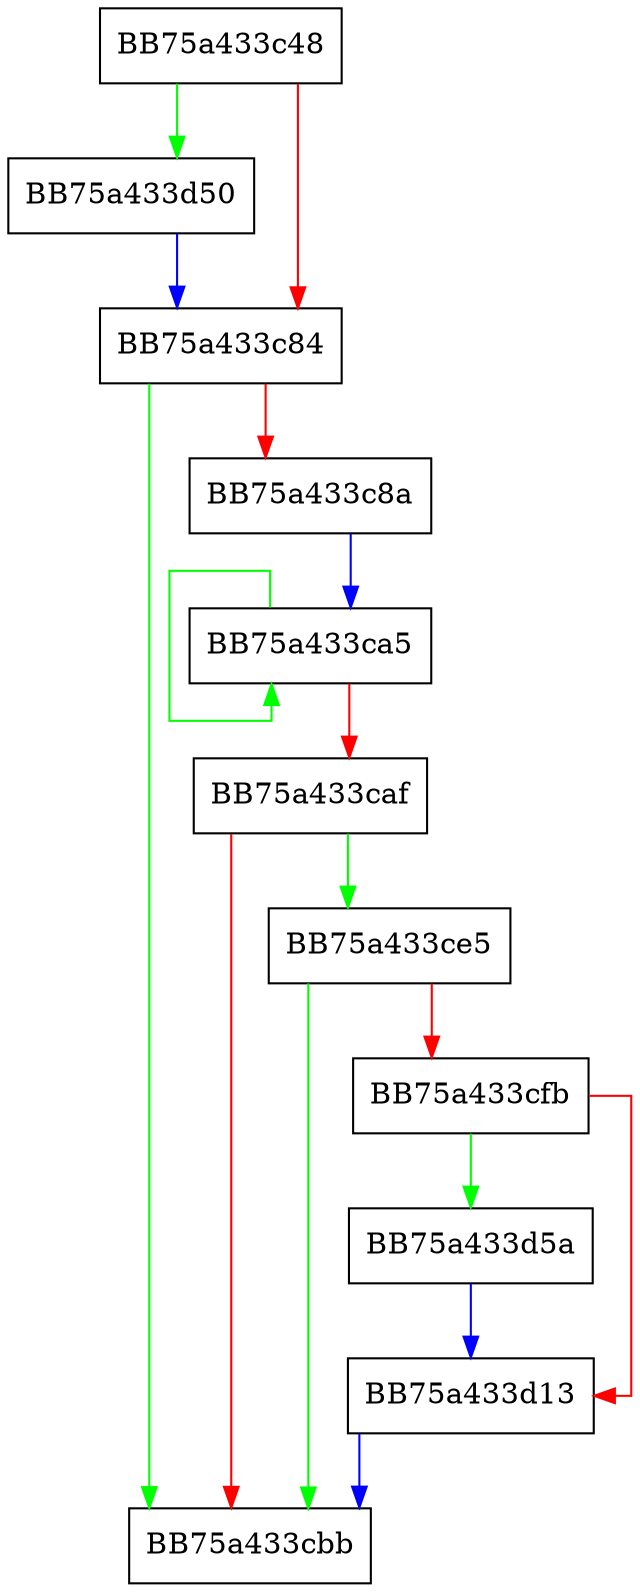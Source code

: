 digraph SetKeyRoot {
  node [shape="box"];
  graph [splines=ortho];
  BB75a433c48 -> BB75a433d50 [color="green"];
  BB75a433c48 -> BB75a433c84 [color="red"];
  BB75a433c84 -> BB75a433cbb [color="green"];
  BB75a433c84 -> BB75a433c8a [color="red"];
  BB75a433c8a -> BB75a433ca5 [color="blue"];
  BB75a433ca5 -> BB75a433ca5 [color="green"];
  BB75a433ca5 -> BB75a433caf [color="red"];
  BB75a433caf -> BB75a433ce5 [color="green"];
  BB75a433caf -> BB75a433cbb [color="red"];
  BB75a433ce5 -> BB75a433cbb [color="green"];
  BB75a433ce5 -> BB75a433cfb [color="red"];
  BB75a433cfb -> BB75a433d5a [color="green"];
  BB75a433cfb -> BB75a433d13 [color="red"];
  BB75a433d13 -> BB75a433cbb [color="blue"];
  BB75a433d50 -> BB75a433c84 [color="blue"];
  BB75a433d5a -> BB75a433d13 [color="blue"];
}